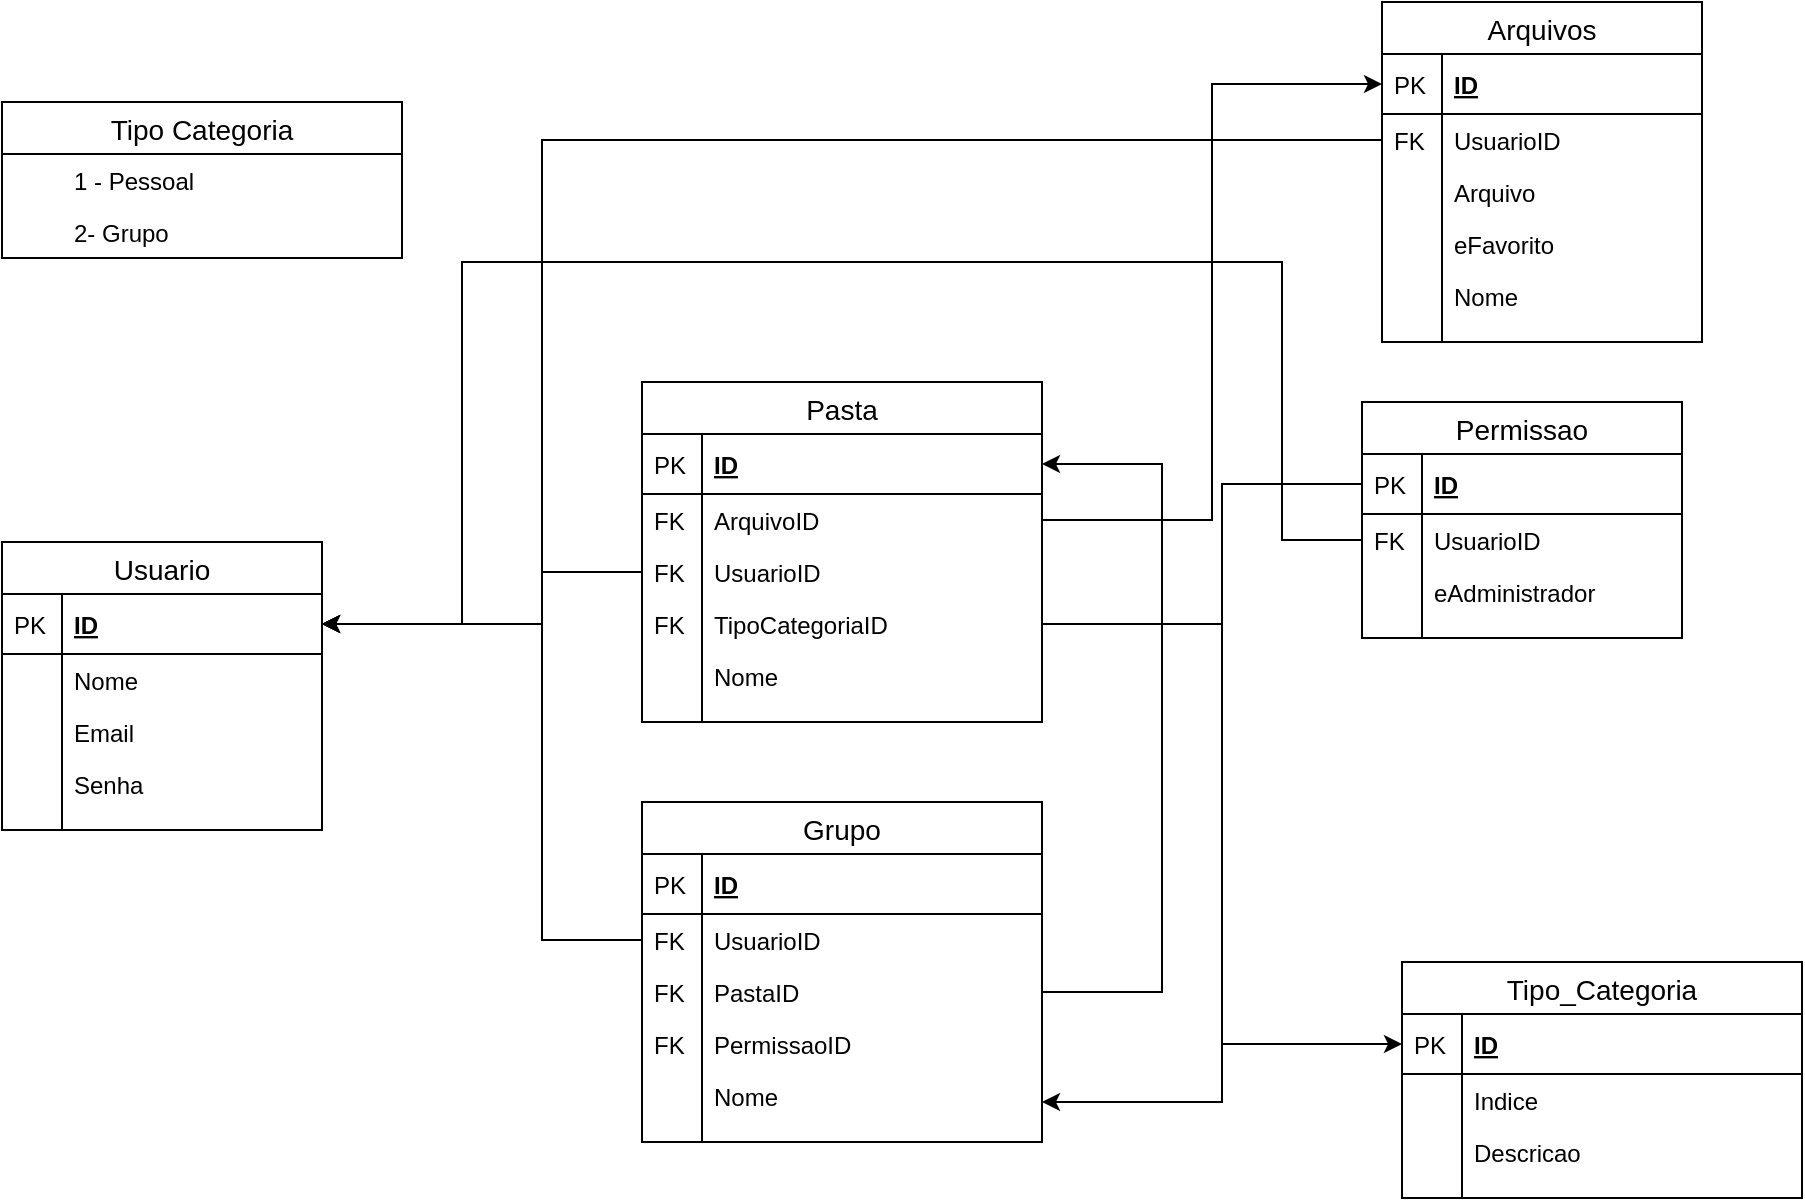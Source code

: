 <mxfile version="13.8.1" type="device"><diagram id="Y_CBN2V1JH_59DsNnTr5" name="Page-1"><mxGraphModel dx="1182" dy="1721" grid="1" gridSize="10" guides="1" tooltips="1" connect="1" arrows="1" fold="1" page="1" pageScale="1" pageWidth="850" pageHeight="1100" math="0" shadow="0"><root><mxCell id="0"/><mxCell id="1" parent="0"/><mxCell id="GXHmcTsdNjExEG0GME_P-5" value="Usuario" style="swimlane;fontStyle=0;childLayout=stackLayout;horizontal=1;startSize=26;horizontalStack=0;resizeParent=1;resizeParentMax=0;resizeLast=0;collapsible=1;marginBottom=0;align=center;fontSize=14;" parent="1" vertex="1"><mxGeometry y="-130" width="160" height="144" as="geometry"/></mxCell><mxCell id="GXHmcTsdNjExEG0GME_P-6" value="ID" style="shape=partialRectangle;top=0;left=0;right=0;bottom=1;align=left;verticalAlign=middle;fillColor=none;spacingLeft=34;spacingRight=4;overflow=hidden;rotatable=0;points=[[0,0.5],[1,0.5]];portConstraint=eastwest;dropTarget=0;fontStyle=5;fontSize=12;" parent="GXHmcTsdNjExEG0GME_P-5" vertex="1"><mxGeometry y="26" width="160" height="30" as="geometry"/></mxCell><mxCell id="GXHmcTsdNjExEG0GME_P-7" value="PK" style="shape=partialRectangle;top=0;left=0;bottom=0;fillColor=none;align=left;verticalAlign=middle;spacingLeft=4;spacingRight=4;overflow=hidden;rotatable=0;points=[];portConstraint=eastwest;part=1;fontSize=12;" parent="GXHmcTsdNjExEG0GME_P-6" vertex="1" connectable="0"><mxGeometry width="30" height="30" as="geometry"/></mxCell><mxCell id="GXHmcTsdNjExEG0GME_P-8" value="Nome" style="shape=partialRectangle;top=0;left=0;right=0;bottom=0;align=left;verticalAlign=top;fillColor=none;spacingLeft=34;spacingRight=4;overflow=hidden;rotatable=0;points=[[0,0.5],[1,0.5]];portConstraint=eastwest;dropTarget=0;fontSize=12;" parent="GXHmcTsdNjExEG0GME_P-5" vertex="1"><mxGeometry y="56" width="160" height="26" as="geometry"/></mxCell><mxCell id="GXHmcTsdNjExEG0GME_P-9" value="" style="shape=partialRectangle;top=0;left=0;bottom=0;fillColor=none;align=left;verticalAlign=top;spacingLeft=4;spacingRight=4;overflow=hidden;rotatable=0;points=[];portConstraint=eastwest;part=1;fontSize=12;" parent="GXHmcTsdNjExEG0GME_P-8" vertex="1" connectable="0"><mxGeometry width="30" height="26" as="geometry"/></mxCell><mxCell id="GXHmcTsdNjExEG0GME_P-10" value="Email" style="shape=partialRectangle;top=0;left=0;right=0;bottom=0;align=left;verticalAlign=top;fillColor=none;spacingLeft=34;spacingRight=4;overflow=hidden;rotatable=0;points=[[0,0.5],[1,0.5]];portConstraint=eastwest;dropTarget=0;fontSize=12;" parent="GXHmcTsdNjExEG0GME_P-5" vertex="1"><mxGeometry y="82" width="160" height="26" as="geometry"/></mxCell><mxCell id="GXHmcTsdNjExEG0GME_P-11" value="" style="shape=partialRectangle;top=0;left=0;bottom=0;fillColor=none;align=left;verticalAlign=top;spacingLeft=4;spacingRight=4;overflow=hidden;rotatable=0;points=[];portConstraint=eastwest;part=1;fontSize=12;" parent="GXHmcTsdNjExEG0GME_P-10" vertex="1" connectable="0"><mxGeometry width="30" height="26" as="geometry"/></mxCell><mxCell id="GXHmcTsdNjExEG0GME_P-12" value="Senha" style="shape=partialRectangle;top=0;left=0;right=0;bottom=0;align=left;verticalAlign=top;fillColor=none;spacingLeft=34;spacingRight=4;overflow=hidden;rotatable=0;points=[[0,0.5],[1,0.5]];portConstraint=eastwest;dropTarget=0;fontSize=12;" parent="GXHmcTsdNjExEG0GME_P-5" vertex="1"><mxGeometry y="108" width="160" height="26" as="geometry"/></mxCell><mxCell id="GXHmcTsdNjExEG0GME_P-13" value="" style="shape=partialRectangle;top=0;left=0;bottom=0;fillColor=none;align=left;verticalAlign=top;spacingLeft=4;spacingRight=4;overflow=hidden;rotatable=0;points=[];portConstraint=eastwest;part=1;fontSize=12;" parent="GXHmcTsdNjExEG0GME_P-12" vertex="1" connectable="0"><mxGeometry width="30" height="26" as="geometry"/></mxCell><mxCell id="GXHmcTsdNjExEG0GME_P-14" value="" style="shape=partialRectangle;top=0;left=0;right=0;bottom=0;align=left;verticalAlign=top;fillColor=none;spacingLeft=34;spacingRight=4;overflow=hidden;rotatable=0;points=[[0,0.5],[1,0.5]];portConstraint=eastwest;dropTarget=0;fontSize=12;" parent="GXHmcTsdNjExEG0GME_P-5" vertex="1"><mxGeometry y="134" width="160" height="10" as="geometry"/></mxCell><mxCell id="GXHmcTsdNjExEG0GME_P-15" value="" style="shape=partialRectangle;top=0;left=0;bottom=0;fillColor=none;align=left;verticalAlign=top;spacingLeft=4;spacingRight=4;overflow=hidden;rotatable=0;points=[];portConstraint=eastwest;part=1;fontSize=12;" parent="GXHmcTsdNjExEG0GME_P-14" vertex="1" connectable="0"><mxGeometry width="30" height="10" as="geometry"/></mxCell><mxCell id="UdOI5tjL_8fjqwaxzGf3-22" style="edgeStyle=orthogonalEdgeStyle;rounded=0;orthogonalLoop=1;jettySize=auto;html=1;entryX=1;entryY=0.5;entryDx=0;entryDy=0;" parent="1" source="LT3UlLg-mQmV9K18xNz3-19" target="GXHmcTsdNjExEG0GME_P-6" edge="1"><mxGeometry relative="1" as="geometry"><Array as="points"><mxPoint x="270" y="-115"/><mxPoint x="270" y="-89"/></Array></mxGeometry></mxCell><mxCell id="UdOI5tjL_8fjqwaxzGf3-23" style="edgeStyle=orthogonalEdgeStyle;rounded=0;orthogonalLoop=1;jettySize=auto;html=1;entryX=1;entryY=0.5;entryDx=0;entryDy=0;" parent="1" source="UdOI5tjL_8fjqwaxzGf3-4" target="GXHmcTsdNjExEG0GME_P-6" edge="1"><mxGeometry relative="1" as="geometry"><Array as="points"><mxPoint x="270" y="69"/><mxPoint x="270" y="-89"/></Array></mxGeometry></mxCell><mxCell id="LT3UlLg-mQmV9K18xNz3-10" value="Tipo_Categoria" style="swimlane;fontStyle=0;childLayout=stackLayout;horizontal=1;startSize=26;horizontalStack=0;resizeParent=1;resizeParentMax=0;resizeLast=0;collapsible=1;marginBottom=0;align=center;fontSize=14;" parent="1" vertex="1"><mxGeometry x="700" y="80" width="200" height="118" as="geometry"/></mxCell><mxCell id="LT3UlLg-mQmV9K18xNz3-11" value="ID" style="shape=partialRectangle;top=0;left=0;right=0;bottom=1;align=left;verticalAlign=middle;fillColor=none;spacingLeft=34;spacingRight=4;overflow=hidden;rotatable=0;points=[[0,0.5],[1,0.5]];portConstraint=eastwest;dropTarget=0;fontStyle=5;fontSize=12;" parent="LT3UlLg-mQmV9K18xNz3-10" vertex="1"><mxGeometry y="26" width="200" height="30" as="geometry"/></mxCell><mxCell id="LT3UlLg-mQmV9K18xNz3-12" value="PK" style="shape=partialRectangle;top=0;left=0;bottom=0;fillColor=none;align=left;verticalAlign=middle;spacingLeft=4;spacingRight=4;overflow=hidden;rotatable=0;points=[];portConstraint=eastwest;part=1;fontSize=12;" parent="LT3UlLg-mQmV9K18xNz3-11" vertex="1" connectable="0"><mxGeometry width="30" height="30" as="geometry"/></mxCell><mxCell id="LT3UlLg-mQmV9K18xNz3-13" value="Indice" style="shape=partialRectangle;top=0;left=0;right=0;bottom=0;align=left;verticalAlign=top;fillColor=none;spacingLeft=34;spacingRight=4;overflow=hidden;rotatable=0;points=[[0,0.5],[1,0.5]];portConstraint=eastwest;dropTarget=0;fontSize=12;" parent="LT3UlLg-mQmV9K18xNz3-10" vertex="1"><mxGeometry y="56" width="200" height="26" as="geometry"/></mxCell><mxCell id="LT3UlLg-mQmV9K18xNz3-14" value="" style="shape=partialRectangle;top=0;left=0;bottom=0;fillColor=none;align=left;verticalAlign=top;spacingLeft=4;spacingRight=4;overflow=hidden;rotatable=0;points=[];portConstraint=eastwest;part=1;fontSize=12;" parent="LT3UlLg-mQmV9K18xNz3-13" vertex="1" connectable="0"><mxGeometry width="30" height="26" as="geometry"/></mxCell><mxCell id="LT3UlLg-mQmV9K18xNz3-15" value="Descricao" style="shape=partialRectangle;top=0;left=0;right=0;bottom=0;align=left;verticalAlign=top;fillColor=none;spacingLeft=34;spacingRight=4;overflow=hidden;rotatable=0;points=[[0,0.5],[1,0.5]];portConstraint=eastwest;dropTarget=0;fontSize=12;" parent="LT3UlLg-mQmV9K18xNz3-10" vertex="1"><mxGeometry y="82" width="200" height="26" as="geometry"/></mxCell><mxCell id="LT3UlLg-mQmV9K18xNz3-16" value="" style="shape=partialRectangle;top=0;left=0;bottom=0;fillColor=none;align=left;verticalAlign=top;spacingLeft=4;spacingRight=4;overflow=hidden;rotatable=0;points=[];portConstraint=eastwest;part=1;fontSize=12;" parent="LT3UlLg-mQmV9K18xNz3-15" vertex="1" connectable="0"><mxGeometry width="30" height="26" as="geometry"/></mxCell><mxCell id="LT3UlLg-mQmV9K18xNz3-17" value="" style="shape=partialRectangle;top=0;left=0;right=0;bottom=0;align=left;verticalAlign=top;fillColor=none;spacingLeft=34;spacingRight=4;overflow=hidden;rotatable=0;points=[[0,0.5],[1,0.5]];portConstraint=eastwest;dropTarget=0;fontSize=12;" parent="LT3UlLg-mQmV9K18xNz3-10" vertex="1"><mxGeometry y="108" width="200" height="10" as="geometry"/></mxCell><mxCell id="LT3UlLg-mQmV9K18xNz3-18" value="" style="shape=partialRectangle;top=0;left=0;bottom=0;fillColor=none;align=left;verticalAlign=top;spacingLeft=4;spacingRight=4;overflow=hidden;rotatable=0;points=[];portConstraint=eastwest;part=1;fontSize=12;" parent="LT3UlLg-mQmV9K18xNz3-17" vertex="1" connectable="0"><mxGeometry width="30" height="10" as="geometry"/></mxCell><mxCell id="UdOI5tjL_8fjqwaxzGf3-25" style="edgeStyle=orthogonalEdgeStyle;rounded=0;orthogonalLoop=1;jettySize=auto;html=1;entryX=1;entryY=0.5;entryDx=0;entryDy=0;" parent="1" source="UdOI5tjL_8fjqwaxzGf3-6" target="LT3UlLg-mQmV9K18xNz3-2" edge="1"><mxGeometry relative="1" as="geometry"><Array as="points"><mxPoint x="580" y="95"/><mxPoint x="580" y="-169"/></Array></mxGeometry></mxCell><mxCell id="LT3UlLg-mQmV9K18xNz3-1" value="Pasta" style="swimlane;fontStyle=0;childLayout=stackLayout;horizontal=1;startSize=26;horizontalStack=0;resizeParent=1;resizeParentMax=0;resizeLast=0;collapsible=1;marginBottom=0;align=center;fontSize=14;" parent="1" vertex="1"><mxGeometry x="320" y="-210" width="200" height="170" as="geometry"/></mxCell><mxCell id="LT3UlLg-mQmV9K18xNz3-2" value="ID" style="shape=partialRectangle;top=0;left=0;right=0;bottom=1;align=left;verticalAlign=middle;fillColor=none;spacingLeft=34;spacingRight=4;overflow=hidden;rotatable=0;points=[[0,0.5],[1,0.5]];portConstraint=eastwest;dropTarget=0;fontStyle=5;fontSize=12;" parent="LT3UlLg-mQmV9K18xNz3-1" vertex="1"><mxGeometry y="26" width="200" height="30" as="geometry"/></mxCell><mxCell id="LT3UlLg-mQmV9K18xNz3-3" value="PK" style="shape=partialRectangle;top=0;left=0;bottom=0;fillColor=none;align=left;verticalAlign=middle;spacingLeft=4;spacingRight=4;overflow=hidden;rotatable=0;points=[];portConstraint=eastwest;part=1;fontSize=12;" parent="LT3UlLg-mQmV9K18xNz3-2" vertex="1" connectable="0"><mxGeometry width="30" height="30" as="geometry"/></mxCell><mxCell id="LT3UlLg-mQmV9K18xNz3-4" value="ArquivoID" style="shape=partialRectangle;top=0;left=0;right=0;bottom=0;align=left;verticalAlign=top;fillColor=none;spacingLeft=34;spacingRight=4;overflow=hidden;rotatable=0;points=[[0,0.5],[1,0.5]];portConstraint=eastwest;dropTarget=0;fontSize=12;" parent="LT3UlLg-mQmV9K18xNz3-1" vertex="1"><mxGeometry y="56" width="200" height="26" as="geometry"/></mxCell><mxCell id="LT3UlLg-mQmV9K18xNz3-5" value="FK" style="shape=partialRectangle;top=0;left=0;bottom=0;fillColor=none;align=left;verticalAlign=top;spacingLeft=4;spacingRight=4;overflow=hidden;rotatable=0;points=[];portConstraint=eastwest;part=1;fontSize=12;" parent="LT3UlLg-mQmV9K18xNz3-4" vertex="1" connectable="0"><mxGeometry width="30" height="26" as="geometry"/></mxCell><mxCell id="LT3UlLg-mQmV9K18xNz3-19" value="UsuarioID" style="shape=partialRectangle;top=0;left=0;right=0;bottom=0;align=left;verticalAlign=top;fillColor=none;spacingLeft=34;spacingRight=4;overflow=hidden;rotatable=0;points=[[0,0.5],[1,0.5]];portConstraint=eastwest;dropTarget=0;fontSize=12;" parent="LT3UlLg-mQmV9K18xNz3-1" vertex="1"><mxGeometry y="82" width="200" height="26" as="geometry"/></mxCell><mxCell id="LT3UlLg-mQmV9K18xNz3-20" value="FK" style="shape=partialRectangle;top=0;left=0;bottom=0;fillColor=none;align=left;verticalAlign=top;spacingLeft=4;spacingRight=4;overflow=hidden;rotatable=0;points=[];portConstraint=eastwest;part=1;fontSize=12;" parent="LT3UlLg-mQmV9K18xNz3-19" vertex="1" connectable="0"><mxGeometry width="30" height="26" as="geometry"/></mxCell><mxCell id="LT3UlLg-mQmV9K18xNz3-6" value="TipoCategoriaID" style="shape=partialRectangle;top=0;left=0;right=0;bottom=0;align=left;verticalAlign=top;fillColor=none;spacingLeft=34;spacingRight=4;overflow=hidden;rotatable=0;points=[[0,0.5],[1,0.5]];portConstraint=eastwest;dropTarget=0;fontSize=12;" parent="LT3UlLg-mQmV9K18xNz3-1" vertex="1"><mxGeometry y="108" width="200" height="26" as="geometry"/></mxCell><mxCell id="LT3UlLg-mQmV9K18xNz3-7" value="FK" style="shape=partialRectangle;top=0;left=0;bottom=0;fillColor=none;align=left;verticalAlign=top;spacingLeft=4;spacingRight=4;overflow=hidden;rotatable=0;points=[];portConstraint=eastwest;part=1;fontSize=12;" parent="LT3UlLg-mQmV9K18xNz3-6" vertex="1" connectable="0"><mxGeometry width="30" height="26" as="geometry"/></mxCell><mxCell id="YLEp6Fr2d6llqHkn0k5--1" value="Nome" style="shape=partialRectangle;top=0;left=0;right=0;bottom=0;align=left;verticalAlign=top;fillColor=none;spacingLeft=34;spacingRight=4;overflow=hidden;rotatable=0;points=[[0,0.5],[1,0.5]];portConstraint=eastwest;dropTarget=0;fontSize=12;" vertex="1" parent="LT3UlLg-mQmV9K18xNz3-1"><mxGeometry y="134" width="200" height="26" as="geometry"/></mxCell><mxCell id="YLEp6Fr2d6llqHkn0k5--2" value="" style="shape=partialRectangle;top=0;left=0;bottom=0;fillColor=none;align=left;verticalAlign=top;spacingLeft=4;spacingRight=4;overflow=hidden;rotatable=0;points=[];portConstraint=eastwest;part=1;fontSize=12;" vertex="1" connectable="0" parent="YLEp6Fr2d6llqHkn0k5--1"><mxGeometry width="30" height="26" as="geometry"/></mxCell><mxCell id="LT3UlLg-mQmV9K18xNz3-8" value="" style="shape=partialRectangle;top=0;left=0;right=0;bottom=0;align=left;verticalAlign=top;fillColor=none;spacingLeft=34;spacingRight=4;overflow=hidden;rotatable=0;points=[[0,0.5],[1,0.5]];portConstraint=eastwest;dropTarget=0;fontSize=12;" parent="LT3UlLg-mQmV9K18xNz3-1" vertex="1"><mxGeometry y="160" width="200" height="10" as="geometry"/></mxCell><mxCell id="LT3UlLg-mQmV9K18xNz3-9" value="" style="shape=partialRectangle;top=0;left=0;bottom=0;fillColor=none;align=left;verticalAlign=top;spacingLeft=4;spacingRight=4;overflow=hidden;rotatable=0;points=[];portConstraint=eastwest;part=1;fontSize=12;" parent="LT3UlLg-mQmV9K18xNz3-8" vertex="1" connectable="0"><mxGeometry width="30" height="10" as="geometry"/></mxCell><mxCell id="UdOI5tjL_8fjqwaxzGf3-1" value="Grupo" style="swimlane;fontStyle=0;childLayout=stackLayout;horizontal=1;startSize=26;horizontalStack=0;resizeParent=1;resizeParentMax=0;resizeLast=0;collapsible=1;marginBottom=0;align=center;fontSize=14;" parent="1" vertex="1"><mxGeometry x="320" width="200" height="170" as="geometry"/></mxCell><mxCell id="UdOI5tjL_8fjqwaxzGf3-2" value="ID" style="shape=partialRectangle;top=0;left=0;right=0;bottom=1;align=left;verticalAlign=middle;fillColor=none;spacingLeft=34;spacingRight=4;overflow=hidden;rotatable=0;points=[[0,0.5],[1,0.5]];portConstraint=eastwest;dropTarget=0;fontStyle=5;fontSize=12;" parent="UdOI5tjL_8fjqwaxzGf3-1" vertex="1"><mxGeometry y="26" width="200" height="30" as="geometry"/></mxCell><mxCell id="UdOI5tjL_8fjqwaxzGf3-3" value="PK" style="shape=partialRectangle;top=0;left=0;bottom=0;fillColor=none;align=left;verticalAlign=middle;spacingLeft=4;spacingRight=4;overflow=hidden;rotatable=0;points=[];portConstraint=eastwest;part=1;fontSize=12;" parent="UdOI5tjL_8fjqwaxzGf3-2" vertex="1" connectable="0"><mxGeometry width="30" height="30" as="geometry"/></mxCell><mxCell id="UdOI5tjL_8fjqwaxzGf3-4" value="UsuarioID" style="shape=partialRectangle;top=0;left=0;right=0;bottom=0;align=left;verticalAlign=top;fillColor=none;spacingLeft=34;spacingRight=4;overflow=hidden;rotatable=0;points=[[0,0.5],[1,0.5]];portConstraint=eastwest;dropTarget=0;fontSize=12;" parent="UdOI5tjL_8fjqwaxzGf3-1" vertex="1"><mxGeometry y="56" width="200" height="26" as="geometry"/></mxCell><mxCell id="UdOI5tjL_8fjqwaxzGf3-5" value="FK" style="shape=partialRectangle;top=0;left=0;bottom=0;fillColor=none;align=left;verticalAlign=top;spacingLeft=4;spacingRight=4;overflow=hidden;rotatable=0;points=[];portConstraint=eastwest;part=1;fontSize=12;" parent="UdOI5tjL_8fjqwaxzGf3-4" vertex="1" connectable="0"><mxGeometry width="30" height="26" as="geometry"/></mxCell><mxCell id="UdOI5tjL_8fjqwaxzGf3-6" value="PastaID" style="shape=partialRectangle;top=0;left=0;right=0;bottom=0;align=left;verticalAlign=top;fillColor=none;spacingLeft=34;spacingRight=4;overflow=hidden;rotatable=0;points=[[0,0.5],[1,0.5]];portConstraint=eastwest;dropTarget=0;fontSize=12;" parent="UdOI5tjL_8fjqwaxzGf3-1" vertex="1"><mxGeometry y="82" width="200" height="26" as="geometry"/></mxCell><mxCell id="UdOI5tjL_8fjqwaxzGf3-7" value="FK" style="shape=partialRectangle;top=0;left=0;bottom=0;fillColor=none;align=left;verticalAlign=top;spacingLeft=4;spacingRight=4;overflow=hidden;rotatable=0;points=[];portConstraint=eastwest;part=1;fontSize=12;" parent="UdOI5tjL_8fjqwaxzGf3-6" vertex="1" connectable="0"><mxGeometry width="30" height="26" as="geometry"/></mxCell><mxCell id="YLEp6Fr2d6llqHkn0k5--8" value="PermissaoID" style="shape=partialRectangle;top=0;left=0;right=0;bottom=0;align=left;verticalAlign=top;fillColor=none;spacingLeft=34;spacingRight=4;overflow=hidden;rotatable=0;points=[[0,0.5],[1,0.5]];portConstraint=eastwest;dropTarget=0;fontSize=12;" vertex="1" parent="UdOI5tjL_8fjqwaxzGf3-1"><mxGeometry y="108" width="200" height="26" as="geometry"/></mxCell><mxCell id="YLEp6Fr2d6llqHkn0k5--9" value="FK" style="shape=partialRectangle;top=0;left=0;bottom=0;fillColor=none;align=left;verticalAlign=top;spacingLeft=4;spacingRight=4;overflow=hidden;rotatable=0;points=[];portConstraint=eastwest;part=1;fontSize=12;" vertex="1" connectable="0" parent="YLEp6Fr2d6llqHkn0k5--8"><mxGeometry width="30" height="26" as="geometry"/></mxCell><mxCell id="YLEp6Fr2d6llqHkn0k5--3" value="Nome" style="shape=partialRectangle;top=0;left=0;right=0;bottom=0;align=left;verticalAlign=top;fillColor=none;spacingLeft=34;spacingRight=4;overflow=hidden;rotatable=0;points=[[0,0.5],[1,0.5]];portConstraint=eastwest;dropTarget=0;fontSize=12;" vertex="1" parent="UdOI5tjL_8fjqwaxzGf3-1"><mxGeometry y="134" width="200" height="26" as="geometry"/></mxCell><mxCell id="YLEp6Fr2d6llqHkn0k5--4" value="" style="shape=partialRectangle;top=0;left=0;bottom=0;fillColor=none;align=left;verticalAlign=top;spacingLeft=4;spacingRight=4;overflow=hidden;rotatable=0;points=[];portConstraint=eastwest;part=1;fontSize=12;" vertex="1" connectable="0" parent="YLEp6Fr2d6llqHkn0k5--3"><mxGeometry width="30" height="26" as="geometry"/></mxCell><mxCell id="UdOI5tjL_8fjqwaxzGf3-10" value="" style="shape=partialRectangle;top=0;left=0;right=0;bottom=0;align=left;verticalAlign=top;fillColor=none;spacingLeft=34;spacingRight=4;overflow=hidden;rotatable=0;points=[[0,0.5],[1,0.5]];portConstraint=eastwest;dropTarget=0;fontSize=12;" parent="UdOI5tjL_8fjqwaxzGf3-1" vertex="1"><mxGeometry y="160" width="200" height="10" as="geometry"/></mxCell><mxCell id="UdOI5tjL_8fjqwaxzGf3-11" value="" style="shape=partialRectangle;top=0;left=0;bottom=0;fillColor=none;align=left;verticalAlign=top;spacingLeft=4;spacingRight=4;overflow=hidden;rotatable=0;points=[];portConstraint=eastwest;part=1;fontSize=12;" parent="UdOI5tjL_8fjqwaxzGf3-10" vertex="1" connectable="0"><mxGeometry width="30" height="10" as="geometry"/></mxCell><mxCell id="UdOI5tjL_8fjqwaxzGf3-27" style="edgeStyle=orthogonalEdgeStyle;rounded=0;orthogonalLoop=1;jettySize=auto;html=1;entryX=0;entryY=0.5;entryDx=0;entryDy=0;" parent="1" source="LT3UlLg-mQmV9K18xNz3-6" target="LT3UlLg-mQmV9K18xNz3-11" edge="1"><mxGeometry relative="1" as="geometry"/></mxCell><mxCell id="UdOI5tjL_8fjqwaxzGf3-28" style="edgeStyle=orthogonalEdgeStyle;rounded=0;orthogonalLoop=1;jettySize=auto;html=1;entryX=0;entryY=0.5;entryDx=0;entryDy=0;" parent="1" source="LT3UlLg-mQmV9K18xNz3-4" target="GXHmcTsdNjExEG0GME_P-19" edge="1"><mxGeometry relative="1" as="geometry"/></mxCell><mxCell id="UdOI5tjL_8fjqwaxzGf3-29" style="edgeStyle=orthogonalEdgeStyle;rounded=0;orthogonalLoop=1;jettySize=auto;html=1;entryX=1;entryY=0.5;entryDx=0;entryDy=0;exitX=0;exitY=0.5;exitDx=0;exitDy=0;" parent="1" source="GXHmcTsdNjExEG0GME_P-21" target="GXHmcTsdNjExEG0GME_P-6" edge="1"><mxGeometry relative="1" as="geometry"><Array as="points"><mxPoint x="270" y="-331"/><mxPoint x="270" y="-89"/></Array><mxPoint x="670" y="-331" as="sourcePoint"/></mxGeometry></mxCell><mxCell id="GXHmcTsdNjExEG0GME_P-18" value="Arquivos" style="swimlane;fontStyle=0;childLayout=stackLayout;horizontal=1;startSize=26;horizontalStack=0;resizeParent=1;resizeParentMax=0;resizeLast=0;collapsible=1;marginBottom=0;align=center;fontSize=14;" parent="1" vertex="1"><mxGeometry x="690" y="-400" width="160" height="170" as="geometry"/></mxCell><mxCell id="GXHmcTsdNjExEG0GME_P-19" value="ID" style="shape=partialRectangle;top=0;left=0;right=0;bottom=1;align=left;verticalAlign=middle;fillColor=none;spacingLeft=34;spacingRight=4;overflow=hidden;rotatable=0;points=[[0,0.5],[1,0.5]];portConstraint=eastwest;dropTarget=0;fontStyle=5;fontSize=12;" parent="GXHmcTsdNjExEG0GME_P-18" vertex="1"><mxGeometry y="26" width="160" height="30" as="geometry"/></mxCell><mxCell id="GXHmcTsdNjExEG0GME_P-20" value="PK" style="shape=partialRectangle;top=0;left=0;bottom=0;fillColor=none;align=left;verticalAlign=middle;spacingLeft=4;spacingRight=4;overflow=hidden;rotatable=0;points=[];portConstraint=eastwest;part=1;fontSize=12;" parent="GXHmcTsdNjExEG0GME_P-19" vertex="1" connectable="0"><mxGeometry width="30" height="30" as="geometry"/></mxCell><mxCell id="GXHmcTsdNjExEG0GME_P-21" value="UsuarioID" style="shape=partialRectangle;top=0;left=0;right=0;bottom=0;align=left;verticalAlign=top;fillColor=none;spacingLeft=34;spacingRight=4;overflow=hidden;rotatable=0;points=[[0,0.5],[1,0.5]];portConstraint=eastwest;dropTarget=0;fontSize=12;" parent="GXHmcTsdNjExEG0GME_P-18" vertex="1"><mxGeometry y="56" width="160" height="26" as="geometry"/></mxCell><mxCell id="GXHmcTsdNjExEG0GME_P-22" value="FK" style="shape=partialRectangle;top=0;left=0;bottom=0;fillColor=none;align=left;verticalAlign=top;spacingLeft=4;spacingRight=4;overflow=hidden;rotatable=0;points=[];portConstraint=eastwest;part=1;fontSize=12;" parent="GXHmcTsdNjExEG0GME_P-21" vertex="1" connectable="0"><mxGeometry width="30" height="26" as="geometry"/></mxCell><mxCell id="GXHmcTsdNjExEG0GME_P-23" value="Arquivo" style="shape=partialRectangle;top=0;left=0;right=0;bottom=0;align=left;verticalAlign=top;fillColor=none;spacingLeft=34;spacingRight=4;overflow=hidden;rotatable=0;points=[[0,0.5],[1,0.5]];portConstraint=eastwest;dropTarget=0;fontSize=12;" parent="GXHmcTsdNjExEG0GME_P-18" vertex="1"><mxGeometry y="82" width="160" height="26" as="geometry"/></mxCell><mxCell id="GXHmcTsdNjExEG0GME_P-24" value="" style="shape=partialRectangle;top=0;left=0;bottom=0;fillColor=none;align=left;verticalAlign=top;spacingLeft=4;spacingRight=4;overflow=hidden;rotatable=0;points=[];portConstraint=eastwest;part=1;fontSize=12;" parent="GXHmcTsdNjExEG0GME_P-23" vertex="1" connectable="0"><mxGeometry width="30" height="26" as="geometry"/></mxCell><mxCell id="LT3UlLg-mQmV9K18xNz3-21" value="eFavorito" style="shape=partialRectangle;top=0;left=0;right=0;bottom=0;align=left;verticalAlign=top;fillColor=none;spacingLeft=34;spacingRight=4;overflow=hidden;rotatable=0;points=[[0,0.5],[1,0.5]];portConstraint=eastwest;dropTarget=0;fontSize=12;" parent="GXHmcTsdNjExEG0GME_P-18" vertex="1"><mxGeometry y="108" width="160" height="26" as="geometry"/></mxCell><mxCell id="LT3UlLg-mQmV9K18xNz3-22" value="" style="shape=partialRectangle;top=0;left=0;bottom=0;fillColor=none;align=left;verticalAlign=top;spacingLeft=4;spacingRight=4;overflow=hidden;rotatable=0;points=[];portConstraint=eastwest;part=1;fontSize=12;" parent="LT3UlLg-mQmV9K18xNz3-21" vertex="1" connectable="0"><mxGeometry width="30" height="26" as="geometry"/></mxCell><mxCell id="YLEp6Fr2d6llqHkn0k5--5" value="Nome" style="shape=partialRectangle;top=0;left=0;right=0;bottom=0;align=left;verticalAlign=top;fillColor=none;spacingLeft=34;spacingRight=4;overflow=hidden;rotatable=0;points=[[0,0.5],[1,0.5]];portConstraint=eastwest;dropTarget=0;fontSize=12;" vertex="1" parent="GXHmcTsdNjExEG0GME_P-18"><mxGeometry y="134" width="160" height="26" as="geometry"/></mxCell><mxCell id="YLEp6Fr2d6llqHkn0k5--6" value="" style="shape=partialRectangle;top=0;left=0;bottom=0;fillColor=none;align=left;verticalAlign=top;spacingLeft=4;spacingRight=4;overflow=hidden;rotatable=0;points=[];portConstraint=eastwest;part=1;fontSize=12;" vertex="1" connectable="0" parent="YLEp6Fr2d6llqHkn0k5--5"><mxGeometry width="30" height="26" as="geometry"/></mxCell><mxCell id="GXHmcTsdNjExEG0GME_P-29" value="" style="shape=partialRectangle;top=0;left=0;right=0;bottom=0;align=left;verticalAlign=top;fillColor=none;spacingLeft=34;spacingRight=4;overflow=hidden;rotatable=0;points=[[0,0.5],[1,0.5]];portConstraint=eastwest;dropTarget=0;fontSize=12;" parent="GXHmcTsdNjExEG0GME_P-18" vertex="1"><mxGeometry y="160" width="160" height="10" as="geometry"/></mxCell><mxCell id="GXHmcTsdNjExEG0GME_P-30" value="" style="shape=partialRectangle;top=0;left=0;bottom=0;fillColor=none;align=left;verticalAlign=top;spacingLeft=4;spacingRight=4;overflow=hidden;rotatable=0;points=[];portConstraint=eastwest;part=1;fontSize=12;" parent="GXHmcTsdNjExEG0GME_P-29" vertex="1" connectable="0"><mxGeometry width="30" height="10" as="geometry"/></mxCell><mxCell id="UdOI5tjL_8fjqwaxzGf3-12" value="Tipo Categoria" style="swimlane;fontStyle=0;childLayout=stackLayout;horizontal=1;startSize=26;horizontalStack=0;resizeParent=1;resizeParentMax=0;resizeLast=0;collapsible=1;marginBottom=0;align=center;fontSize=14;" parent="1" vertex="1"><mxGeometry y="-350" width="200" height="78" as="geometry"/></mxCell><mxCell id="UdOI5tjL_8fjqwaxzGf3-15" value="1 - Pessoal" style="shape=partialRectangle;top=0;left=0;right=0;bottom=0;align=left;verticalAlign=top;fillColor=none;spacingLeft=34;spacingRight=4;overflow=hidden;rotatable=0;points=[[0,0.5],[1,0.5]];portConstraint=eastwest;dropTarget=0;fontSize=12;" parent="UdOI5tjL_8fjqwaxzGf3-12" vertex="1"><mxGeometry y="26" width="200" height="26" as="geometry"/></mxCell><mxCell id="UdOI5tjL_8fjqwaxzGf3-17" value="2- Grupo" style="shape=partialRectangle;top=0;left=0;right=0;bottom=0;align=left;verticalAlign=top;fillColor=none;spacingLeft=34;spacingRight=4;overflow=hidden;rotatable=0;points=[[0,0.5],[1,0.5]];portConstraint=eastwest;dropTarget=0;fontSize=12;" parent="UdOI5tjL_8fjqwaxzGf3-12" vertex="1"><mxGeometry y="52" width="200" height="26" as="geometry"/></mxCell><mxCell id="UdOI5tjL_8fjqwaxzGf3-30" value="Permissao" style="swimlane;fontStyle=0;childLayout=stackLayout;horizontal=1;startSize=26;horizontalStack=0;resizeParent=1;resizeParentMax=0;resizeLast=0;collapsible=1;marginBottom=0;align=center;fontSize=14;" parent="1" vertex="1"><mxGeometry x="680" y="-200" width="160" height="118" as="geometry"/></mxCell><mxCell id="UdOI5tjL_8fjqwaxzGf3-31" value="ID" style="shape=partialRectangle;top=0;left=0;right=0;bottom=1;align=left;verticalAlign=middle;fillColor=none;spacingLeft=34;spacingRight=4;overflow=hidden;rotatable=0;points=[[0,0.5],[1,0.5]];portConstraint=eastwest;dropTarget=0;fontStyle=5;fontSize=12;" parent="UdOI5tjL_8fjqwaxzGf3-30" vertex="1"><mxGeometry y="26" width="160" height="30" as="geometry"/></mxCell><mxCell id="UdOI5tjL_8fjqwaxzGf3-32" value="PK" style="shape=partialRectangle;top=0;left=0;bottom=0;fillColor=none;align=left;verticalAlign=middle;spacingLeft=4;spacingRight=4;overflow=hidden;rotatable=0;points=[];portConstraint=eastwest;part=1;fontSize=12;" parent="UdOI5tjL_8fjqwaxzGf3-31" vertex="1" connectable="0"><mxGeometry width="30" height="30" as="geometry"/></mxCell><mxCell id="UdOI5tjL_8fjqwaxzGf3-33" value="UsuarioID" style="shape=partialRectangle;top=0;left=0;right=0;bottom=0;align=left;verticalAlign=top;fillColor=none;spacingLeft=34;spacingRight=4;overflow=hidden;rotatable=0;points=[[0,0.5],[1,0.5]];portConstraint=eastwest;dropTarget=0;fontSize=12;" parent="UdOI5tjL_8fjqwaxzGf3-30" vertex="1"><mxGeometry y="56" width="160" height="26" as="geometry"/></mxCell><mxCell id="UdOI5tjL_8fjqwaxzGf3-34" value="FK" style="shape=partialRectangle;top=0;left=0;bottom=0;fillColor=none;align=left;verticalAlign=top;spacingLeft=4;spacingRight=4;overflow=hidden;rotatable=0;points=[];portConstraint=eastwest;part=1;fontSize=12;" parent="UdOI5tjL_8fjqwaxzGf3-33" vertex="1" connectable="0"><mxGeometry width="30" height="26" as="geometry"/></mxCell><mxCell id="UdOI5tjL_8fjqwaxzGf3-35" value="eAdministrador" style="shape=partialRectangle;top=0;left=0;right=0;bottom=0;align=left;verticalAlign=top;fillColor=none;spacingLeft=34;spacingRight=4;overflow=hidden;rotatable=0;points=[[0,0.5],[1,0.5]];portConstraint=eastwest;dropTarget=0;fontSize=12;" parent="UdOI5tjL_8fjqwaxzGf3-30" vertex="1"><mxGeometry y="82" width="160" height="26" as="geometry"/></mxCell><mxCell id="UdOI5tjL_8fjqwaxzGf3-36" value="" style="shape=partialRectangle;top=0;left=0;bottom=0;fillColor=none;align=left;verticalAlign=top;spacingLeft=4;spacingRight=4;overflow=hidden;rotatable=0;points=[];portConstraint=eastwest;part=1;fontSize=12;" parent="UdOI5tjL_8fjqwaxzGf3-35" vertex="1" connectable="0"><mxGeometry width="30" height="26" as="geometry"/></mxCell><mxCell id="UdOI5tjL_8fjqwaxzGf3-39" value="" style="shape=partialRectangle;top=0;left=0;right=0;bottom=0;align=left;verticalAlign=top;fillColor=none;spacingLeft=34;spacingRight=4;overflow=hidden;rotatable=0;points=[[0,0.5],[1,0.5]];portConstraint=eastwest;dropTarget=0;fontSize=12;" parent="UdOI5tjL_8fjqwaxzGf3-30" vertex="1"><mxGeometry y="108" width="160" height="10" as="geometry"/></mxCell><mxCell id="UdOI5tjL_8fjqwaxzGf3-40" value="" style="shape=partialRectangle;top=0;left=0;bottom=0;fillColor=none;align=left;verticalAlign=top;spacingLeft=4;spacingRight=4;overflow=hidden;rotatable=0;points=[];portConstraint=eastwest;part=1;fontSize=12;" parent="UdOI5tjL_8fjqwaxzGf3-39" vertex="1" connectable="0"><mxGeometry width="30" height="10" as="geometry"/></mxCell><mxCell id="UdOI5tjL_8fjqwaxzGf3-46" style="edgeStyle=orthogonalEdgeStyle;rounded=0;orthogonalLoop=1;jettySize=auto;html=1;entryX=1;entryY=0.5;entryDx=0;entryDy=0;" parent="1" source="UdOI5tjL_8fjqwaxzGf3-33" target="GXHmcTsdNjExEG0GME_P-6" edge="1"><mxGeometry relative="1" as="geometry"><Array as="points"><mxPoint x="640" y="-131"/><mxPoint x="640" y="-270"/><mxPoint x="230" y="-270"/><mxPoint x="230" y="-89"/></Array></mxGeometry></mxCell><mxCell id="YLEp6Fr2d6llqHkn0k5--10" style="edgeStyle=orthogonalEdgeStyle;rounded=0;orthogonalLoop=1;jettySize=auto;html=1;" edge="1" parent="1" source="UdOI5tjL_8fjqwaxzGf3-31"><mxGeometry relative="1" as="geometry"><mxPoint x="520" y="150" as="targetPoint"/><Array as="points"><mxPoint x="610" y="-159"/><mxPoint x="610" y="150"/><mxPoint x="524" y="150"/></Array></mxGeometry></mxCell></root></mxGraphModel></diagram></mxfile>